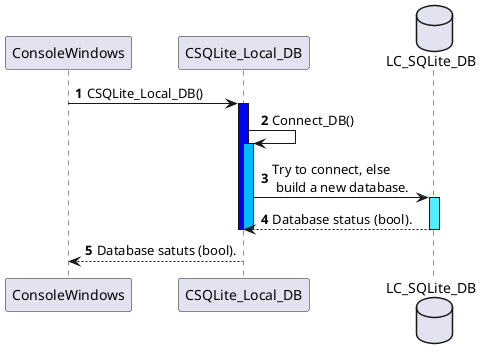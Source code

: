@startuml


 autonumber
 ConsoleWindows -> CSQLite_Local_DB : CSQLite_Local_DB()
 activate CSQLite_Local_DB #0000FF

 CSQLite_Local_DB -> CSQLite_Local_DB : Connect_DB()
 activate CSQLite_Local_DB #00BBFF

 database LC_SQLite_DB
 CSQLite_Local_DB -> LC_SQLite_DB : Try to connect, else\n build a new database.
 activate LC_SQLite_DB #50EEFF

 LC_SQLite_DB --> CSQLite_Local_DB : Database status (bool).
 deactivate LC_SQLite_DB

 deactivate CSQLite_Local_DB
 deactivate CSQLite_Local_DB

 CSQLite_Local_DB --> ConsoleWindows : Database satuts (bool).
 deactivate ConsoleWindows

@enduml
